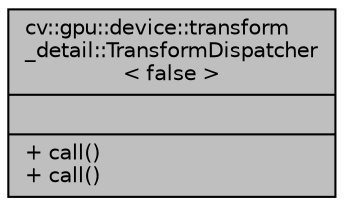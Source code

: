 digraph "cv::gpu::device::transform_detail::TransformDispatcher&lt; false &gt;"
{
 // LATEX_PDF_SIZE
  edge [fontname="Helvetica",fontsize="10",labelfontname="Helvetica",labelfontsize="10"];
  node [fontname="Helvetica",fontsize="10",shape=record];
  Node1 [label="{cv::gpu::device::transform\l_detail::TransformDispatcher\l\< false \>\n||+ call()\l+ call()\l}",height=0.2,width=0.4,color="black", fillcolor="grey75", style="filled", fontcolor="black",tooltip=" "];
}
